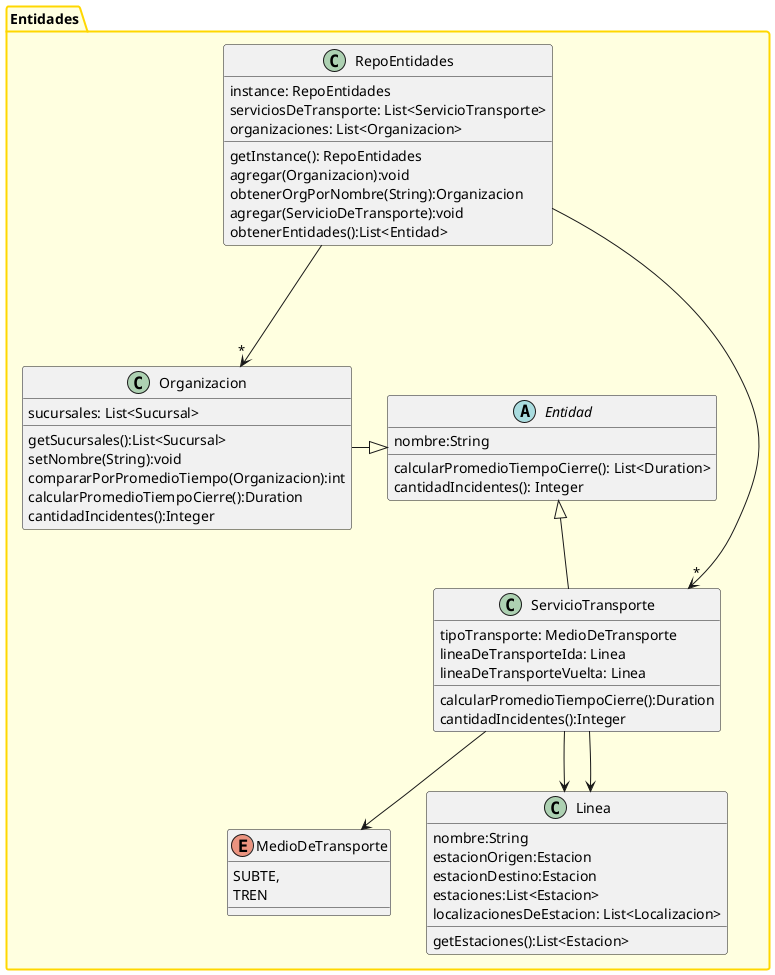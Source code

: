 @startuml
'https://plantuml.com/class-diagram

package Entidades #back:lightyellow;line:gold;line.bold{

    class RepoEntidades{
        instance: RepoEntidades
        serviciosDeTransporte: List<ServicioTransporte>
        organizaciones: List<Organizacion>

        getInstance(): RepoEntidades
        agregar(Organizacion):void
        obtenerOrgPorNombre(String):Organizacion
        agregar(ServicioDeTransporte):void
        obtenerEntidades():List<Entidad>
    }

    abstract class Entidad{
        nombre:String

        calcularPromedioTiempoCierre(): List<Duration>
        cantidadIncidentes(): Integer
    }

    class Organizacion{
        sucursales: List<Sucursal>

        getSucursales():List<Sucursal>
        setNombre(String):void
        compararPorPromedioTiempo(Organizacion):int
        calcularPromedioTiempoCierre():Duration
        cantidadIncidentes():Integer
    }

    class ServicioTransporte{
        tipoTransporte: MedioDeTransporte
        lineaDeTransporteIda: Linea
        lineaDeTransporteVuelta: Linea

        calcularPromedioTiempoCierre():Duration
        cantidadIncidentes():Integer
    }

    enum MedioDeTransporte{
        SUBTE,
        TREN
    }

    class Linea{
        nombre:String
        estacionOrigen:Estacion
        estacionDestino:Estacion
        estaciones:List<Estacion>
        localizacionesDeEstacion: List<Localizacion>

        getEstaciones():List<Estacion>
    }

    ServicioTransporte --> MedioDeTransporte
    ServicioTransporte --> Linea
    ServicioTransporte --> Linea
    Organizacion-right-|>Entidad
    ServicioTransporte-up-|>Entidad
    RepoEntidades --->"*" Organizacion
    RepoEntidades --->"*" ServicioTransporte
}

@enduml